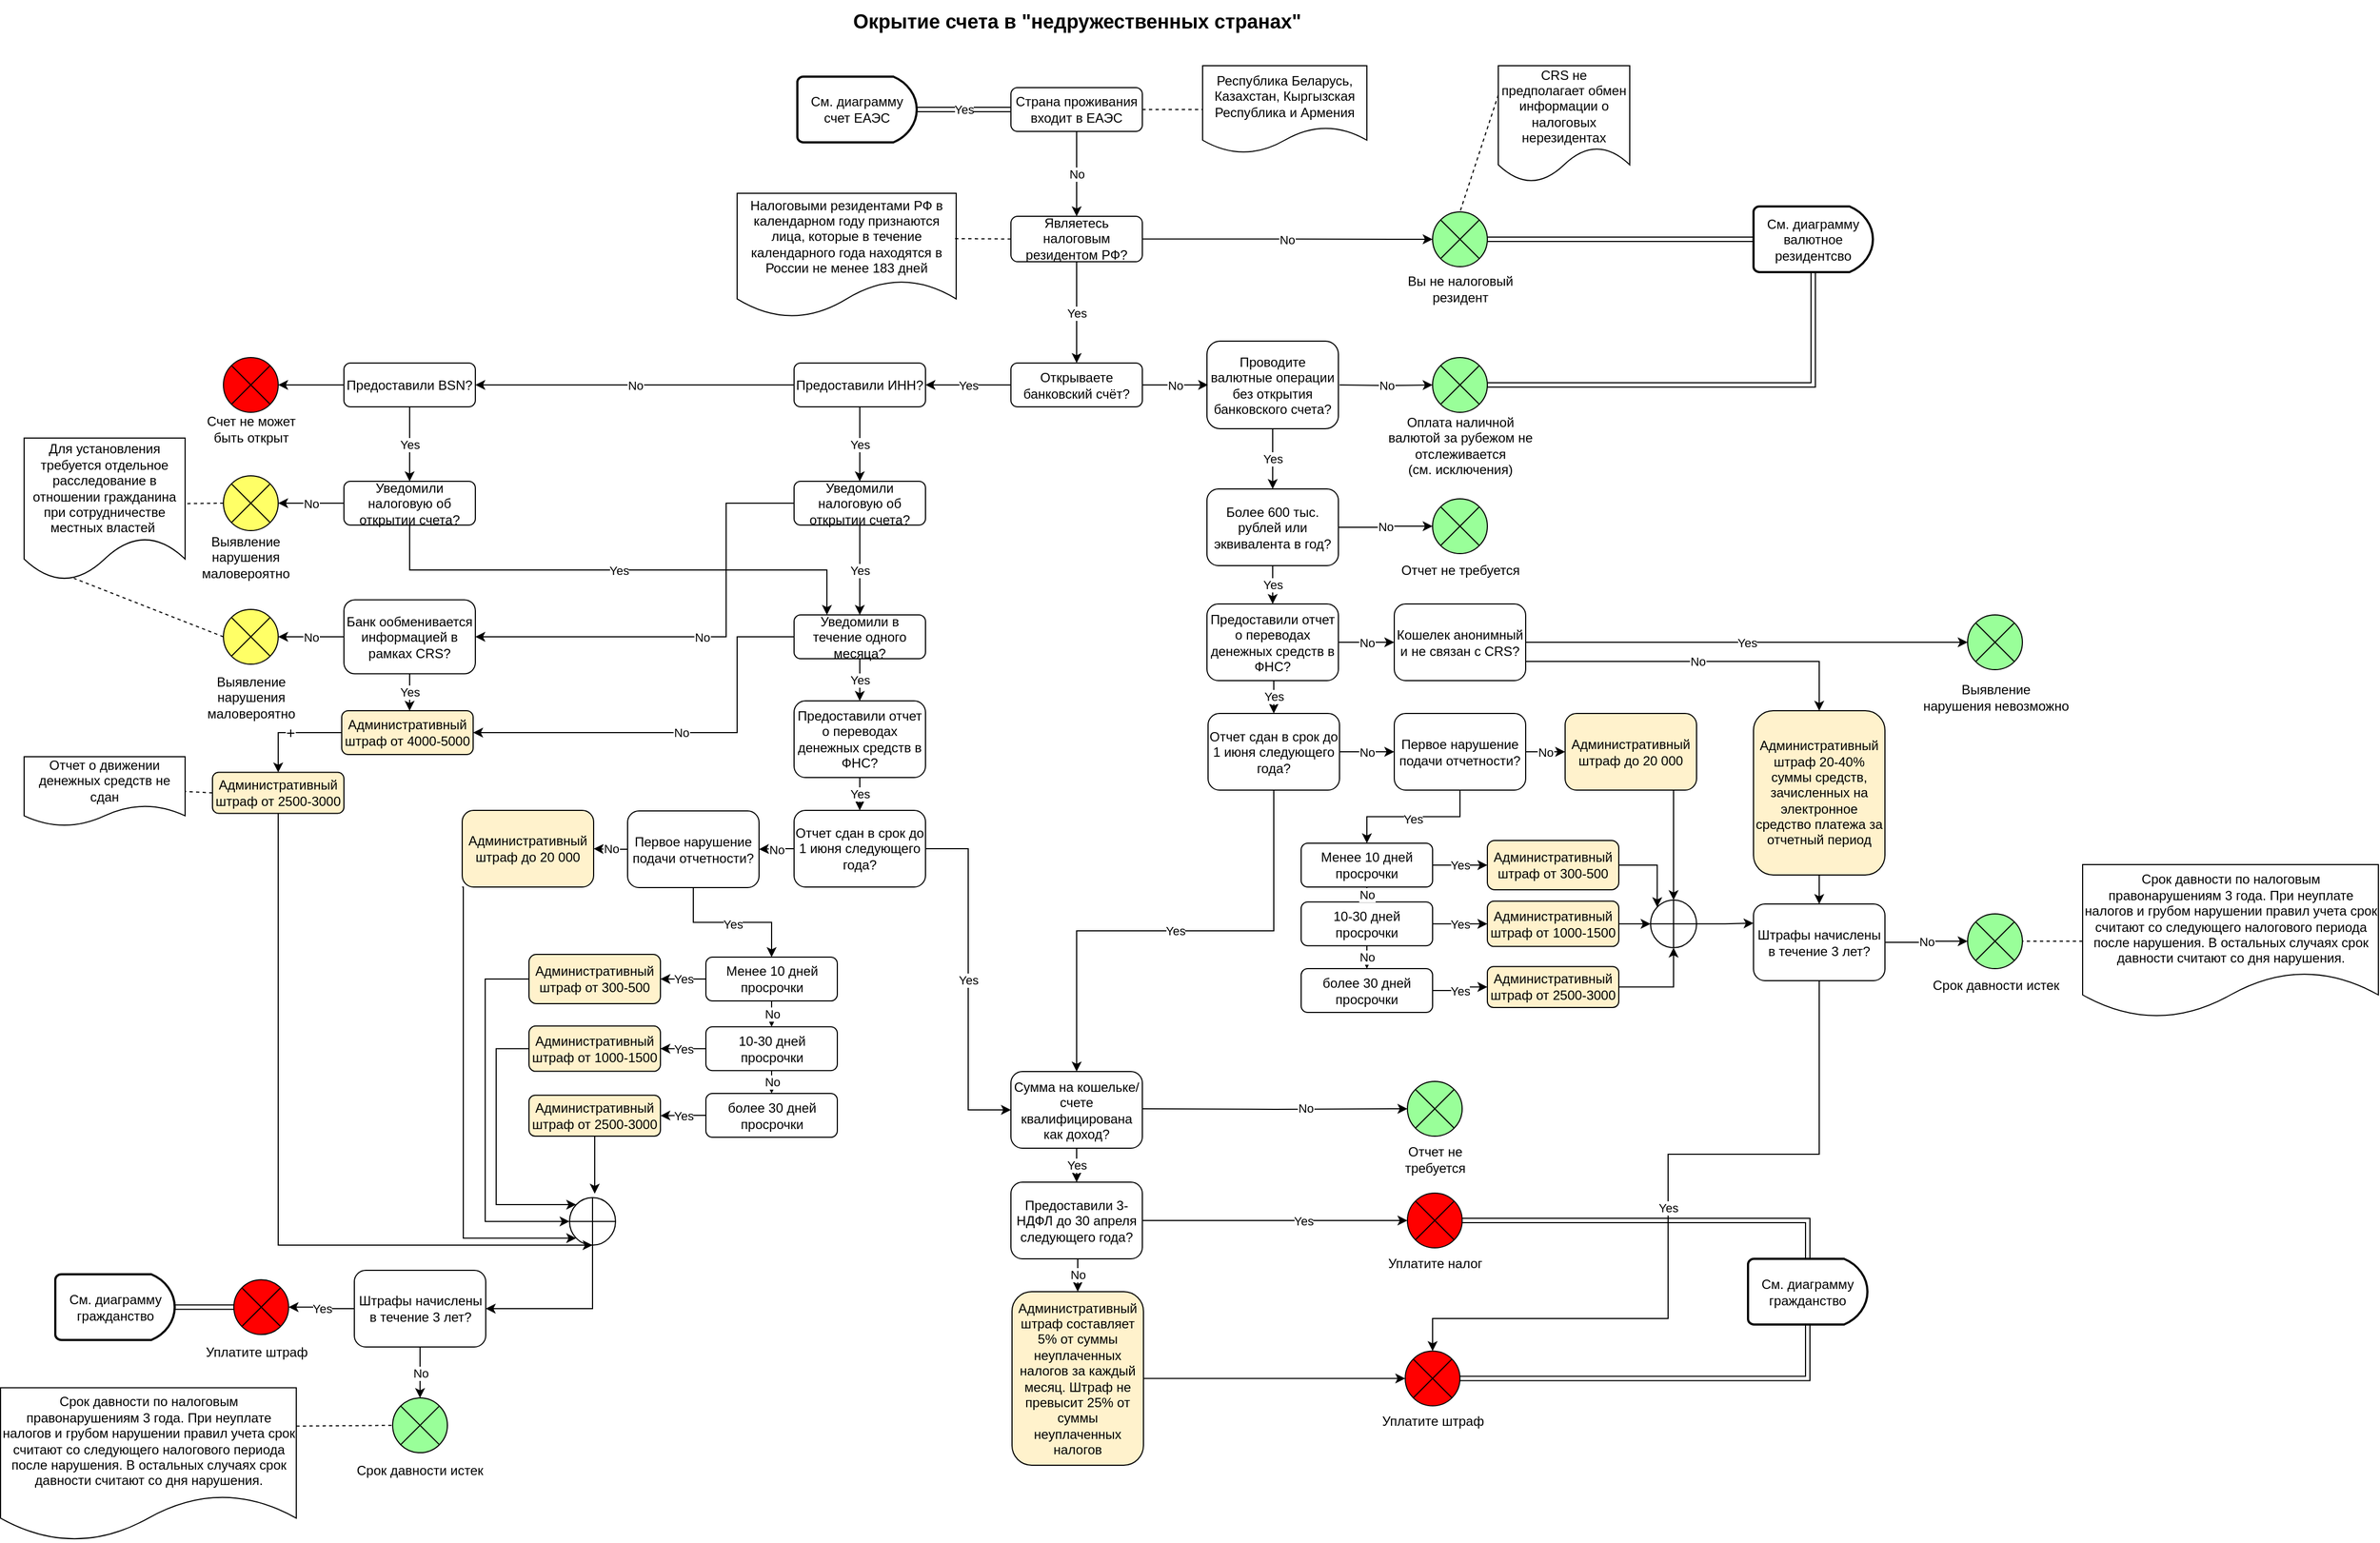 <mxfile version="20.2.8" type="github">
  <diagram id="C5RBs43oDa-KdzZeNtuy" name="Page-1">
    <mxGraphModel dx="2873" dy="2076" grid="1" gridSize="10" guides="1" tooltips="1" connect="1" arrows="1" fold="1" page="1" pageScale="1" pageWidth="827" pageHeight="1169" math="0" shadow="0">
      <root>
        <mxCell id="WIyWlLk6GJQsqaUBKTNV-0" />
        <mxCell id="WIyWlLk6GJQsqaUBKTNV-1" parent="WIyWlLk6GJQsqaUBKTNV-0" />
        <mxCell id="Fg11PCQkLtcq3vdQLecm-108" value="No" style="edgeStyle=orthogonalEdgeStyle;rounded=0;orthogonalLoop=1;jettySize=auto;html=1;exitX=0.5;exitY=1;exitDx=0;exitDy=0;strokeColor=#000000;" edge="1" parent="WIyWlLk6GJQsqaUBKTNV-1" source="WIyWlLk6GJQsqaUBKTNV-3" target="Fg11PCQkLtcq3vdQLecm-106">
          <mxGeometry relative="1" as="geometry" />
        </mxCell>
        <mxCell id="WIyWlLk6GJQsqaUBKTNV-3" value="Страна проживания входит в ЕАЭС" style="rounded=1;whiteSpace=wrap;html=1;fontSize=12;glass=0;strokeWidth=1;shadow=0;" parent="WIyWlLk6GJQsqaUBKTNV-1" vertex="1">
          <mxGeometry x="500" y="-90" width="120" height="40" as="geometry" />
        </mxCell>
        <mxCell id="Fg11PCQkLtcq3vdQLecm-64" value="Yes" style="edgeStyle=orthogonalEdgeStyle;rounded=0;orthogonalLoop=1;jettySize=auto;html=1;exitX=0.5;exitY=1;exitDx=0;exitDy=0;entryX=0.5;entryY=0;entryDx=0;entryDy=0;strokeColor=#000000;" edge="1" parent="WIyWlLk6GJQsqaUBKTNV-1" source="Fg11PCQkLtcq3vdQLecm-0" target="Fg11PCQkLtcq3vdQLecm-63">
          <mxGeometry relative="1" as="geometry" />
        </mxCell>
        <mxCell id="Fg11PCQkLtcq3vdQLecm-67" value="No" style="edgeStyle=orthogonalEdgeStyle;rounded=0;orthogonalLoop=1;jettySize=auto;html=1;exitX=1;exitY=0.5;exitDx=0;exitDy=0;strokeColor=#000000;" edge="1" parent="WIyWlLk6GJQsqaUBKTNV-1" source="Fg11PCQkLtcq3vdQLecm-0" target="Fg11PCQkLtcq3vdQLecm-66">
          <mxGeometry relative="1" as="geometry" />
        </mxCell>
        <mxCell id="Fg11PCQkLtcq3vdQLecm-0" value="Более 600 тыс. рублей или эквивалента в год?" style="rounded=1;whiteSpace=wrap;html=1;fontSize=12;glass=0;strokeWidth=1;shadow=0;" vertex="1" parent="WIyWlLk6GJQsqaUBKTNV-1">
          <mxGeometry x="679" y="276.5" width="120" height="70" as="geometry" />
        </mxCell>
        <mxCell id="Fg11PCQkLtcq3vdQLecm-162" value="Yes" style="edgeStyle=orthogonalEdgeStyle;rounded=0;orthogonalLoop=1;jettySize=auto;html=1;exitX=0.5;exitY=1;exitDx=0;exitDy=0;strokeColor=#000000;entryX=0.5;entryY=0;entryDx=0;entryDy=0;" edge="1" parent="WIyWlLk6GJQsqaUBKTNV-1" source="Fg11PCQkLtcq3vdQLecm-15" target="Fg11PCQkLtcq3vdQLecm-47">
          <mxGeometry relative="1" as="geometry">
            <mxPoint x="362" y="370" as="targetPoint" />
          </mxGeometry>
        </mxCell>
        <mxCell id="Fg11PCQkLtcq3vdQLecm-292" value="No" style="edgeStyle=elbowEdgeStyle;rounded=0;orthogonalLoop=1;jettySize=auto;html=1;exitX=0;exitY=0.5;exitDx=0;exitDy=0;entryX=1;entryY=0.5;entryDx=0;entryDy=0;strokeColor=#000000;fontSize=11;" edge="1" parent="WIyWlLk6GJQsqaUBKTNV-1" source="Fg11PCQkLtcq3vdQLecm-15" target="Fg11PCQkLtcq3vdQLecm-206">
          <mxGeometry relative="1" as="geometry">
            <Array as="points">
              <mxPoint x="240" y="360" />
            </Array>
          </mxGeometry>
        </mxCell>
        <mxCell id="Fg11PCQkLtcq3vdQLecm-15" value="Уведомили налоговую об открытии счета?" style="rounded=1;whiteSpace=wrap;html=1;fontSize=12;glass=0;strokeWidth=1;shadow=0;" vertex="1" parent="WIyWlLk6GJQsqaUBKTNV-1">
          <mxGeometry x="302" y="269.5" width="120" height="40" as="geometry" />
        </mxCell>
        <mxCell id="Fg11PCQkLtcq3vdQLecm-34" value="CRS не предполагает обмен информации о налоговых нерезидентах" style="shape=document;whiteSpace=wrap;html=1;boundedLbl=1;" vertex="1" parent="WIyWlLk6GJQsqaUBKTNV-1">
          <mxGeometry x="945" y="-110" width="120" height="106.5" as="geometry" />
        </mxCell>
        <mxCell id="Fg11PCQkLtcq3vdQLecm-38" value="См. диаграмму валютное резидентсво" style="strokeWidth=2;html=1;shape=mxgraph.flowchart.delay;whiteSpace=wrap;" vertex="1" parent="WIyWlLk6GJQsqaUBKTNV-1">
          <mxGeometry x="1178" y="18.5" width="109" height="60" as="geometry" />
        </mxCell>
        <mxCell id="Fg11PCQkLtcq3vdQLecm-247" style="edgeStyle=orthogonalEdgeStyle;rounded=0;orthogonalLoop=1;jettySize=auto;html=1;exitX=1;exitY=0.5;exitDx=0;exitDy=0;entryX=0;entryY=0.5;entryDx=0;entryDy=0;entryPerimeter=0;strokeColor=#000000;shape=link;" edge="1" parent="WIyWlLk6GJQsqaUBKTNV-1" source="Fg11PCQkLtcq3vdQLecm-39" target="Fg11PCQkLtcq3vdQLecm-38">
          <mxGeometry relative="1" as="geometry" />
        </mxCell>
        <mxCell id="Fg11PCQkLtcq3vdQLecm-39" value="" style="shape=sumEllipse;perimeter=ellipsePerimeter;whiteSpace=wrap;html=1;backgroundOutline=1;fillColor=#99FF99;" vertex="1" parent="WIyWlLk6GJQsqaUBKTNV-1">
          <mxGeometry x="885" y="23.5" width="50" height="50" as="geometry" />
        </mxCell>
        <mxCell id="Fg11PCQkLtcq3vdQLecm-41" value="Вы не налоговый &lt;br&gt;резидент" style="text;html=1;align=center;verticalAlign=middle;resizable=0;points=[];autosize=1;strokeColor=none;fillColor=none;" vertex="1" parent="WIyWlLk6GJQsqaUBKTNV-1">
          <mxGeometry x="850" y="73.5" width="120" height="40" as="geometry" />
        </mxCell>
        <mxCell id="Fg11PCQkLtcq3vdQLecm-43" value="" style="endArrow=none;dashed=1;html=1;rounded=0;exitX=0;exitY=0.25;exitDx=0;exitDy=0;entryX=0.5;entryY=0;entryDx=0;entryDy=0;" edge="1" parent="WIyWlLk6GJQsqaUBKTNV-1" source="Fg11PCQkLtcq3vdQLecm-34" target="Fg11PCQkLtcq3vdQLecm-39">
          <mxGeometry width="50" height="50" relative="1" as="geometry">
            <mxPoint x="489" y="935" as="sourcePoint" />
            <mxPoint x="539" y="885" as="targetPoint" />
          </mxGeometry>
        </mxCell>
        <mxCell id="Fg11PCQkLtcq3vdQLecm-321" value="Yes" style="edgeStyle=elbowEdgeStyle;rounded=0;orthogonalLoop=1;jettySize=auto;html=1;exitX=0.5;exitY=1;exitDx=0;exitDy=0;strokeColor=#000000;fontSize=11;" edge="1" parent="WIyWlLk6GJQsqaUBKTNV-1" source="Fg11PCQkLtcq3vdQLecm-47" target="Fg11PCQkLtcq3vdQLecm-319">
          <mxGeometry relative="1" as="geometry" />
        </mxCell>
        <mxCell id="Fg11PCQkLtcq3vdQLecm-322" value="No" style="edgeStyle=elbowEdgeStyle;rounded=0;orthogonalLoop=1;jettySize=auto;html=1;exitX=0;exitY=0.5;exitDx=0;exitDy=0;entryX=1;entryY=0.5;entryDx=0;entryDy=0;strokeColor=#000000;fontSize=11;" edge="1" parent="WIyWlLk6GJQsqaUBKTNV-1" source="Fg11PCQkLtcq3vdQLecm-47" target="Fg11PCQkLtcq3vdQLecm-279">
          <mxGeometry relative="1" as="geometry">
            <Array as="points">
              <mxPoint x="250" y="460" />
            </Array>
          </mxGeometry>
        </mxCell>
        <mxCell id="Fg11PCQkLtcq3vdQLecm-47" value="Уведомили в течение одного месяца?" style="rounded=1;whiteSpace=wrap;html=1;fontSize=12;glass=0;strokeWidth=1;shadow=0;" vertex="1" parent="WIyWlLk6GJQsqaUBKTNV-1">
          <mxGeometry x="302" y="391.5" width="120" height="40" as="geometry" />
        </mxCell>
        <mxCell id="Fg11PCQkLtcq3vdQLecm-53" value="No" style="edgeStyle=orthogonalEdgeStyle;rounded=0;orthogonalLoop=1;jettySize=auto;html=1;exitX=1;exitY=0.5;exitDx=0;exitDy=0;entryX=0;entryY=0.5;entryDx=0;entryDy=0;" edge="1" parent="WIyWlLk6GJQsqaUBKTNV-1" target="Fg11PCQkLtcq3vdQLecm-54">
          <mxGeometry relative="1" as="geometry">
            <mxPoint x="910" y="181.5" as="targetPoint" />
            <mxPoint x="800" y="181.5" as="sourcePoint" />
          </mxGeometry>
        </mxCell>
        <mxCell id="Fg11PCQkLtcq3vdQLecm-143" value="Yes" style="edgeStyle=orthogonalEdgeStyle;rounded=0;orthogonalLoop=1;jettySize=auto;html=1;exitX=0.5;exitY=1;exitDx=0;exitDy=0;entryX=0.5;entryY=0;entryDx=0;entryDy=0;strokeColor=#000000;" edge="1" parent="WIyWlLk6GJQsqaUBKTNV-1" source="Fg11PCQkLtcq3vdQLecm-52" target="Fg11PCQkLtcq3vdQLecm-0">
          <mxGeometry relative="1" as="geometry" />
        </mxCell>
        <mxCell id="Fg11PCQkLtcq3vdQLecm-52" value="Проводите валютные операции без открытия банковского счета?" style="rounded=1;whiteSpace=wrap;html=1;fontSize=12;glass=0;strokeWidth=1;shadow=0;" vertex="1" parent="WIyWlLk6GJQsqaUBKTNV-1">
          <mxGeometry x="679" y="141.5" width="120" height="80" as="geometry" />
        </mxCell>
        <mxCell id="Fg11PCQkLtcq3vdQLecm-248" style="edgeStyle=orthogonalEdgeStyle;rounded=0;orthogonalLoop=1;jettySize=auto;html=1;exitX=1;exitY=0.5;exitDx=0;exitDy=0;entryX=0.5;entryY=1;entryDx=0;entryDy=0;entryPerimeter=0;strokeColor=#000000;shape=link;" edge="1" parent="WIyWlLk6GJQsqaUBKTNV-1" source="Fg11PCQkLtcq3vdQLecm-54" target="Fg11PCQkLtcq3vdQLecm-38">
          <mxGeometry relative="1" as="geometry" />
        </mxCell>
        <mxCell id="Fg11PCQkLtcq3vdQLecm-54" value="" style="shape=sumEllipse;perimeter=ellipsePerimeter;whiteSpace=wrap;html=1;backgroundOutline=1;fillColor=#99FF99;" vertex="1" parent="WIyWlLk6GJQsqaUBKTNV-1">
          <mxGeometry x="885" y="156.5" width="50" height="50" as="geometry" />
        </mxCell>
        <mxCell id="Fg11PCQkLtcq3vdQLecm-55" value="Оплата наличной &lt;br&gt;валютой за рубежом не &lt;br&gt;отслеживается &lt;br&gt;(см. исключения)" style="text;html=1;align=center;verticalAlign=middle;resizable=0;points=[];autosize=1;strokeColor=none;fillColor=none;" vertex="1" parent="WIyWlLk6GJQsqaUBKTNV-1">
          <mxGeometry x="830" y="201.5" width="160" height="70" as="geometry" />
        </mxCell>
        <mxCell id="Fg11PCQkLtcq3vdQLecm-77" value="Yes" style="edgeStyle=orthogonalEdgeStyle;rounded=0;orthogonalLoop=1;jettySize=auto;html=1;exitX=0.5;exitY=1;exitDx=0;exitDy=0;strokeColor=#000000;" edge="1" parent="WIyWlLk6GJQsqaUBKTNV-1" source="Fg11PCQkLtcq3vdQLecm-177" target="Fg11PCQkLtcq3vdQLecm-76">
          <mxGeometry relative="1" as="geometry" />
        </mxCell>
        <mxCell id="Fg11PCQkLtcq3vdQLecm-90" value="No" style="edgeStyle=orthogonalEdgeStyle;rounded=0;orthogonalLoop=1;jettySize=auto;html=1;exitX=1;exitY=0.5;exitDx=0;exitDy=0;entryX=0;entryY=0.5;entryDx=0;entryDy=0;strokeColor=#000000;" edge="1" parent="WIyWlLk6GJQsqaUBKTNV-1" source="Fg11PCQkLtcq3vdQLecm-63" target="Fg11PCQkLtcq3vdQLecm-87">
          <mxGeometry relative="1" as="geometry" />
        </mxCell>
        <mxCell id="Fg11PCQkLtcq3vdQLecm-178" value="Yes" style="edgeStyle=orthogonalEdgeStyle;rounded=0;orthogonalLoop=1;jettySize=auto;html=1;exitX=0.5;exitY=1;exitDx=0;exitDy=0;entryX=0.5;entryY=0;entryDx=0;entryDy=0;strokeColor=#000000;" edge="1" parent="WIyWlLk6GJQsqaUBKTNV-1" source="Fg11PCQkLtcq3vdQLecm-63" target="Fg11PCQkLtcq3vdQLecm-177">
          <mxGeometry relative="1" as="geometry" />
        </mxCell>
        <mxCell id="Fg11PCQkLtcq3vdQLecm-63" value="Предоставили&amp;nbsp;отчет о переводах денежных средств в ФНС?" style="rounded=1;whiteSpace=wrap;html=1;fontSize=12;glass=0;strokeWidth=1;shadow=0;" vertex="1" parent="WIyWlLk6GJQsqaUBKTNV-1">
          <mxGeometry x="679" y="381.5" width="120" height="70" as="geometry" />
        </mxCell>
        <mxCell id="Fg11PCQkLtcq3vdQLecm-66" value="" style="shape=sumEllipse;perimeter=ellipsePerimeter;whiteSpace=wrap;html=1;backgroundOutline=1;fillColor=#99FF99;" vertex="1" parent="WIyWlLk6GJQsqaUBKTNV-1">
          <mxGeometry x="885" y="285.5" width="50" height="50" as="geometry" />
        </mxCell>
        <mxCell id="Fg11PCQkLtcq3vdQLecm-68" value="Отчет не требуется" style="text;html=1;align=center;verticalAlign=middle;resizable=0;points=[];autosize=1;strokeColor=none;fillColor=none;" vertex="1" parent="WIyWlLk6GJQsqaUBKTNV-1">
          <mxGeometry x="840" y="335.5" width="140" height="30" as="geometry" />
        </mxCell>
        <mxCell id="Fg11PCQkLtcq3vdQLecm-211" style="edgeStyle=orthogonalEdgeStyle;rounded=0;orthogonalLoop=1;jettySize=auto;html=1;exitX=0.5;exitY=1;exitDx=0;exitDy=0;entryX=0.5;entryY=0;entryDx=0;entryDy=0;strokeColor=#000000;" edge="1" parent="WIyWlLk6GJQsqaUBKTNV-1" source="Fg11PCQkLtcq3vdQLecm-71" target="Fg11PCQkLtcq3vdQLecm-120">
          <mxGeometry relative="1" as="geometry" />
        </mxCell>
        <mxCell id="Fg11PCQkLtcq3vdQLecm-71" value="Административный штраф 20-40% суммы средств, зачисленных на электронное средство платежа за отчетный период" style="rounded=1;whiteSpace=wrap;html=1;fontSize=12;glass=0;strokeWidth=1;shadow=0;fillColor=#FFF2CC;" vertex="1" parent="WIyWlLk6GJQsqaUBKTNV-1">
          <mxGeometry x="1178" y="479" width="120" height="150" as="geometry" />
        </mxCell>
        <mxCell id="Fg11PCQkLtcq3vdQLecm-94" value="Yes" style="edgeStyle=orthogonalEdgeStyle;rounded=0;orthogonalLoop=1;jettySize=auto;html=1;exitX=0.5;exitY=1;exitDx=0;exitDy=0;entryX=0.5;entryY=0;entryDx=0;entryDy=0;strokeColor=#000000;" edge="1" parent="WIyWlLk6GJQsqaUBKTNV-1" target="Fg11PCQkLtcq3vdQLecm-93">
          <mxGeometry relative="1" as="geometry">
            <mxPoint x="560" y="877.5" as="sourcePoint" />
          </mxGeometry>
        </mxCell>
        <mxCell id="Fg11PCQkLtcq3vdQLecm-96" style="edgeStyle=orthogonalEdgeStyle;rounded=0;orthogonalLoop=1;jettySize=auto;html=1;exitX=1;exitY=0.5;exitDx=0;exitDy=0;entryX=0;entryY=0.5;entryDx=0;entryDy=0;strokeColor=#000000;" edge="1" parent="WIyWlLk6GJQsqaUBKTNV-1" target="Fg11PCQkLtcq3vdQLecm-95">
          <mxGeometry relative="1" as="geometry">
            <mxPoint x="620" y="842.5" as="sourcePoint" />
          </mxGeometry>
        </mxCell>
        <mxCell id="Fg11PCQkLtcq3vdQLecm-98" value="No" style="edgeLabel;html=1;align=center;verticalAlign=middle;resizable=0;points=[];" vertex="1" connectable="0" parent="Fg11PCQkLtcq3vdQLecm-96">
          <mxGeometry x="0.233" y="1" relative="1" as="geometry">
            <mxPoint as="offset" />
          </mxGeometry>
        </mxCell>
        <mxCell id="Fg11PCQkLtcq3vdQLecm-76" value="Сумма на кошельке/счете квалифицирована как доход?" style="rounded=1;whiteSpace=wrap;html=1;fontSize=12;glass=0;strokeWidth=1;shadow=0;" vertex="1" parent="WIyWlLk6GJQsqaUBKTNV-1">
          <mxGeometry x="500" y="808.5" width="120" height="70" as="geometry" />
        </mxCell>
        <mxCell id="Fg11PCQkLtcq3vdQLecm-82" value="Yes" style="edgeStyle=orthogonalEdgeStyle;rounded=0;orthogonalLoop=1;jettySize=auto;html=1;exitX=1;exitY=0.5;exitDx=0;exitDy=0;entryX=0;entryY=0.5;entryDx=0;entryDy=0;strokeColor=#000000;" edge="1" parent="WIyWlLk6GJQsqaUBKTNV-1" source="Fg11PCQkLtcq3vdQLecm-87" target="Fg11PCQkLtcq3vdQLecm-81">
          <mxGeometry relative="1" as="geometry">
            <mxPoint x="1140" y="416.5" as="sourcePoint" />
          </mxGeometry>
        </mxCell>
        <mxCell id="Fg11PCQkLtcq3vdQLecm-81" value="" style="shape=sumEllipse;perimeter=ellipsePerimeter;whiteSpace=wrap;html=1;backgroundOutline=1;fillColor=#99FF99;" vertex="1" parent="WIyWlLk6GJQsqaUBKTNV-1">
          <mxGeometry x="1373.5" y="391.5" width="50" height="50" as="geometry" />
        </mxCell>
        <mxCell id="Fg11PCQkLtcq3vdQLecm-84" value="Выявление&lt;br&gt;нарушения невозможно" style="text;html=1;align=center;verticalAlign=middle;resizable=0;points=[];autosize=1;strokeColor=none;fillColor=none;" vertex="1" parent="WIyWlLk6GJQsqaUBKTNV-1">
          <mxGeometry x="1318.5" y="446.5" width="160" height="40" as="geometry" />
        </mxCell>
        <mxCell id="Fg11PCQkLtcq3vdQLecm-209" value="No" style="edgeStyle=orthogonalEdgeStyle;rounded=0;orthogonalLoop=1;jettySize=auto;html=1;exitX=1;exitY=0.75;exitDx=0;exitDy=0;strokeColor=#000000;" edge="1" parent="WIyWlLk6GJQsqaUBKTNV-1" source="Fg11PCQkLtcq3vdQLecm-87" target="Fg11PCQkLtcq3vdQLecm-71">
          <mxGeometry relative="1" as="geometry" />
        </mxCell>
        <mxCell id="Fg11PCQkLtcq3vdQLecm-87" value="Кошелек анонимный и не связан с CRS?" style="rounded=1;whiteSpace=wrap;html=1;fontSize=12;glass=0;strokeWidth=1;shadow=0;" vertex="1" parent="WIyWlLk6GJQsqaUBKTNV-1">
          <mxGeometry x="850" y="381.5" width="120" height="70" as="geometry" />
        </mxCell>
        <mxCell id="Fg11PCQkLtcq3vdQLecm-134" value="No" style="edgeStyle=orthogonalEdgeStyle;rounded=0;orthogonalLoop=1;jettySize=auto;html=1;exitX=0.5;exitY=1;exitDx=0;exitDy=0;entryX=0.5;entryY=0;entryDx=0;entryDy=0;strokeColor=#000000;" edge="1" parent="WIyWlLk6GJQsqaUBKTNV-1" source="Fg11PCQkLtcq3vdQLecm-93" target="Fg11PCQkLtcq3vdQLecm-133">
          <mxGeometry relative="1" as="geometry" />
        </mxCell>
        <mxCell id="Fg11PCQkLtcq3vdQLecm-136" style="edgeStyle=orthogonalEdgeStyle;rounded=0;orthogonalLoop=1;jettySize=auto;html=1;exitX=1;exitY=0.5;exitDx=0;exitDy=0;entryX=0;entryY=0.5;entryDx=0;entryDy=0;strokeColor=#000000;" edge="1" parent="WIyWlLk6GJQsqaUBKTNV-1" source="Fg11PCQkLtcq3vdQLecm-93" target="Fg11PCQkLtcq3vdQLecm-135">
          <mxGeometry relative="1" as="geometry" />
        </mxCell>
        <mxCell id="Fg11PCQkLtcq3vdQLecm-137" value="Yes" style="edgeLabel;html=1;align=center;verticalAlign=middle;resizable=0;points=[];" vertex="1" connectable="0" parent="Fg11PCQkLtcq3vdQLecm-136">
          <mxGeometry x="0.21" relative="1" as="geometry">
            <mxPoint as="offset" />
          </mxGeometry>
        </mxCell>
        <mxCell id="Fg11PCQkLtcq3vdQLecm-93" value="Предоставили 3-НДФЛ до 30 апреля следующего года?" style="rounded=1;whiteSpace=wrap;html=1;fontSize=12;glass=0;strokeWidth=1;shadow=0;" vertex="1" parent="WIyWlLk6GJQsqaUBKTNV-1">
          <mxGeometry x="500" y="909.5" width="120" height="70" as="geometry" />
        </mxCell>
        <mxCell id="Fg11PCQkLtcq3vdQLecm-95" value="" style="shape=sumEllipse;perimeter=ellipsePerimeter;whiteSpace=wrap;html=1;backgroundOutline=1;fillColor=#99FF99;" vertex="1" parent="WIyWlLk6GJQsqaUBKTNV-1">
          <mxGeometry x="862" y="817.5" width="50" height="50" as="geometry" />
        </mxCell>
        <mxCell id="Fg11PCQkLtcq3vdQLecm-97" value="Отчет не &lt;br&gt;требуется" style="text;html=1;align=center;verticalAlign=middle;resizable=0;points=[];autosize=1;strokeColor=none;fillColor=none;" vertex="1" parent="WIyWlLk6GJQsqaUBKTNV-1">
          <mxGeometry x="847" y="868.5" width="80" height="40" as="geometry" />
        </mxCell>
        <mxCell id="Fg11PCQkLtcq3vdQLecm-142" value="No" style="edgeStyle=orthogonalEdgeStyle;rounded=0;orthogonalLoop=1;jettySize=auto;html=1;exitX=0;exitY=0.5;exitDx=0;exitDy=0;entryX=1;entryY=0.5;entryDx=0;entryDy=0;strokeColor=#000000;" edge="1" parent="WIyWlLk6GJQsqaUBKTNV-1" source="Fg11PCQkLtcq3vdQLecm-102" target="Fg11PCQkLtcq3vdQLecm-141">
          <mxGeometry relative="1" as="geometry" />
        </mxCell>
        <mxCell id="Fg11PCQkLtcq3vdQLecm-144" value="Yes" style="edgeStyle=orthogonalEdgeStyle;rounded=0;orthogonalLoop=1;jettySize=auto;html=1;exitX=0.5;exitY=1;exitDx=0;exitDy=0;entryX=0.5;entryY=0;entryDx=0;entryDy=0;strokeColor=#000000;" edge="1" parent="WIyWlLk6GJQsqaUBKTNV-1" source="Fg11PCQkLtcq3vdQLecm-102" target="Fg11PCQkLtcq3vdQLecm-15">
          <mxGeometry relative="1" as="geometry">
            <mxPoint x="362" y="241.5" as="sourcePoint" />
          </mxGeometry>
        </mxCell>
        <mxCell id="Fg11PCQkLtcq3vdQLecm-102" value="Предоставили ИНН?" style="rounded=1;whiteSpace=wrap;html=1;fontSize=12;glass=0;strokeWidth=1;shadow=0;" vertex="1" parent="WIyWlLk6GJQsqaUBKTNV-1">
          <mxGeometry x="302" y="161.5" width="120" height="40" as="geometry" />
        </mxCell>
        <mxCell id="Fg11PCQkLtcq3vdQLecm-109" value="No" style="edgeStyle=orthogonalEdgeStyle;rounded=0;orthogonalLoop=1;jettySize=auto;html=1;exitX=1;exitY=0.5;exitDx=0;exitDy=0;entryX=0;entryY=0.5;entryDx=0;entryDy=0;strokeColor=#000000;" edge="1" parent="WIyWlLk6GJQsqaUBKTNV-1" source="Fg11PCQkLtcq3vdQLecm-106" target="Fg11PCQkLtcq3vdQLecm-39">
          <mxGeometry relative="1" as="geometry" />
        </mxCell>
        <mxCell id="Fg11PCQkLtcq3vdQLecm-115" value="Yes" style="edgeStyle=orthogonalEdgeStyle;rounded=0;orthogonalLoop=1;jettySize=auto;html=1;exitX=0.5;exitY=1;exitDx=0;exitDy=0;entryX=0.5;entryY=0;entryDx=0;entryDy=0;strokeColor=#000000;" edge="1" parent="WIyWlLk6GJQsqaUBKTNV-1" source="Fg11PCQkLtcq3vdQLecm-106" target="Fg11PCQkLtcq3vdQLecm-113">
          <mxGeometry relative="1" as="geometry" />
        </mxCell>
        <mxCell id="Fg11PCQkLtcq3vdQLecm-106" value="Являетесь налоговым резидентом РФ?" style="rounded=1;whiteSpace=wrap;html=1;fontSize=12;glass=0;strokeWidth=1;shadow=0;" vertex="1" parent="WIyWlLk6GJQsqaUBKTNV-1">
          <mxGeometry x="500" y="27.5" width="120" height="41.5" as="geometry" />
        </mxCell>
        <mxCell id="Fg11PCQkLtcq3vdQLecm-107" value="Налоговыми резидентами РФ в календарном году признаются лица, которые в течение календарного года находятся в России не менее 183 дней" style="shape=document;whiteSpace=wrap;html=1;boundedLbl=1;" vertex="1" parent="WIyWlLk6GJQsqaUBKTNV-1">
          <mxGeometry x="250" y="6.5" width="200" height="113.5" as="geometry" />
        </mxCell>
        <mxCell id="Fg11PCQkLtcq3vdQLecm-116" value="No" style="edgeStyle=orthogonalEdgeStyle;rounded=0;orthogonalLoop=1;jettySize=auto;html=1;exitX=1;exitY=0.5;exitDx=0;exitDy=0;entryX=0;entryY=0.5;entryDx=0;entryDy=0;strokeColor=#000000;" edge="1" parent="WIyWlLk6GJQsqaUBKTNV-1" source="Fg11PCQkLtcq3vdQLecm-113">
          <mxGeometry relative="1" as="geometry">
            <mxPoint x="680" y="181.5" as="targetPoint" />
          </mxGeometry>
        </mxCell>
        <mxCell id="Fg11PCQkLtcq3vdQLecm-140" value="Yes" style="edgeStyle=orthogonalEdgeStyle;rounded=0;orthogonalLoop=1;jettySize=auto;html=1;exitX=0;exitY=0.5;exitDx=0;exitDy=0;strokeColor=#000000;entryX=1;entryY=0.5;entryDx=0;entryDy=0;" edge="1" parent="WIyWlLk6GJQsqaUBKTNV-1" source="Fg11PCQkLtcq3vdQLecm-113" target="Fg11PCQkLtcq3vdQLecm-102">
          <mxGeometry relative="1" as="geometry">
            <mxPoint x="232" y="182" as="targetPoint" />
            <mxPoint x="420" y="181.5" as="sourcePoint" />
          </mxGeometry>
        </mxCell>
        <mxCell id="Fg11PCQkLtcq3vdQLecm-113" value="Открываете банковский счёт?" style="rounded=1;whiteSpace=wrap;html=1;fontSize=12;glass=0;strokeWidth=1;shadow=0;" vertex="1" parent="WIyWlLk6GJQsqaUBKTNV-1">
          <mxGeometry x="500" y="161.5" width="120" height="40" as="geometry" />
        </mxCell>
        <mxCell id="Fg11PCQkLtcq3vdQLecm-114" value="" style="endArrow=none;dashed=1;html=1;rounded=0;exitX=0;exitY=0.5;exitDx=0;exitDy=0;entryX=0.993;entryY=0.365;entryDx=0;entryDy=0;entryPerimeter=0;" edge="1" parent="WIyWlLk6GJQsqaUBKTNV-1" source="Fg11PCQkLtcq3vdQLecm-106" target="Fg11PCQkLtcq3vdQLecm-107">
          <mxGeometry width="50" height="50" relative="1" as="geometry">
            <mxPoint x="995" y="143.25" as="sourcePoint" />
            <mxPoint x="937.678" y="202.322" as="targetPoint" />
          </mxGeometry>
        </mxCell>
        <mxCell id="Fg11PCQkLtcq3vdQLecm-124" value="No" style="edgeStyle=orthogonalEdgeStyle;rounded=0;orthogonalLoop=1;jettySize=auto;html=1;exitX=1;exitY=0.5;exitDx=0;exitDy=0;entryX=0;entryY=0.5;entryDx=0;entryDy=0;strokeColor=#000000;" edge="1" parent="WIyWlLk6GJQsqaUBKTNV-1" source="Fg11PCQkLtcq3vdQLecm-120" target="Fg11PCQkLtcq3vdQLecm-123">
          <mxGeometry relative="1" as="geometry" />
        </mxCell>
        <mxCell id="Fg11PCQkLtcq3vdQLecm-214" value="Yes" style="edgeStyle=orthogonalEdgeStyle;rounded=0;orthogonalLoop=1;jettySize=auto;html=1;exitX=0.5;exitY=1;exitDx=0;exitDy=0;entryX=0.5;entryY=0;entryDx=0;entryDy=0;strokeColor=#000000;" edge="1" parent="WIyWlLk6GJQsqaUBKTNV-1" source="Fg11PCQkLtcq3vdQLecm-120" target="Fg11PCQkLtcq3vdQLecm-169">
          <mxGeometry relative="1" as="geometry">
            <mxPoint x="1238" y="818.5" as="sourcePoint" />
            <Array as="points">
              <mxPoint x="1238" y="884" />
              <mxPoint x="1100" y="884" />
              <mxPoint x="1100" y="1034" />
              <mxPoint x="885" y="1034" />
            </Array>
          </mxGeometry>
        </mxCell>
        <mxCell id="Fg11PCQkLtcq3vdQLecm-120" value="Штрафы начислены в течение 3 лет?" style="rounded=1;whiteSpace=wrap;html=1;fontSize=12;glass=0;strokeWidth=1;shadow=0;" vertex="1" parent="WIyWlLk6GJQsqaUBKTNV-1">
          <mxGeometry x="1178" y="655.5" width="120" height="70" as="geometry" />
        </mxCell>
        <mxCell id="Fg11PCQkLtcq3vdQLecm-123" value="" style="shape=sumEllipse;perimeter=ellipsePerimeter;whiteSpace=wrap;html=1;backgroundOutline=1;fillColor=#99FF99;" vertex="1" parent="WIyWlLk6GJQsqaUBKTNV-1">
          <mxGeometry x="1373.5" y="664.5" width="50" height="50" as="geometry" />
        </mxCell>
        <mxCell id="Fg11PCQkLtcq3vdQLecm-125" value="Срок давности истек" style="text;html=1;align=center;verticalAlign=middle;resizable=0;points=[];autosize=1;strokeColor=none;fillColor=none;" vertex="1" parent="WIyWlLk6GJQsqaUBKTNV-1">
          <mxGeometry x="1323.5" y="714.5" width="150" height="30" as="geometry" />
        </mxCell>
        <mxCell id="Fg11PCQkLtcq3vdQLecm-126" value="&lt;span style=&quot;text-align: left;&quot;&gt;Срок давности по налоговым правонарушениям 3 года. При неуплате налогов и грубом нарушении правил учета срок считают со следующего налогового периода после нарушения. В остальных случаях срок давности считают со дня нарушения.&lt;/span&gt;" style="shape=document;whiteSpace=wrap;html=1;boundedLbl=1;" vertex="1" parent="WIyWlLk6GJQsqaUBKTNV-1">
          <mxGeometry x="1478.5" y="619.5" width="270" height="140" as="geometry" />
        </mxCell>
        <mxCell id="Fg11PCQkLtcq3vdQLecm-127" value="" style="endArrow=none;dashed=1;html=1;rounded=0;exitX=0;exitY=0.5;exitDx=0;exitDy=0;entryX=1;entryY=0.5;entryDx=0;entryDy=0;" edge="1" parent="WIyWlLk6GJQsqaUBKTNV-1" source="Fg11PCQkLtcq3vdQLecm-126" target="Fg11PCQkLtcq3vdQLecm-123">
          <mxGeometry width="50" height="50" relative="1" as="geometry">
            <mxPoint x="995" y="114.75" as="sourcePoint" />
            <mxPoint x="937.678" y="173.822" as="targetPoint" />
          </mxGeometry>
        </mxCell>
        <mxCell id="Fg11PCQkLtcq3vdQLecm-225" style="edgeStyle=orthogonalEdgeStyle;rounded=0;orthogonalLoop=1;jettySize=auto;html=1;exitX=0.5;exitY=1;exitDx=0;exitDy=0;exitPerimeter=0;entryX=1;entryY=0.5;entryDx=0;entryDy=0;strokeColor=#000000;shape=link;" edge="1" parent="WIyWlLk6GJQsqaUBKTNV-1" source="Fg11PCQkLtcq3vdQLecm-132" target="Fg11PCQkLtcq3vdQLecm-169">
          <mxGeometry relative="1" as="geometry" />
        </mxCell>
        <mxCell id="Fg11PCQkLtcq3vdQLecm-226" style="edgeStyle=orthogonalEdgeStyle;rounded=0;orthogonalLoop=1;jettySize=auto;html=1;exitX=0.5;exitY=0;exitDx=0;exitDy=0;exitPerimeter=0;entryX=1;entryY=0.5;entryDx=0;entryDy=0;strokeColor=#000000;shape=link;" edge="1" parent="WIyWlLk6GJQsqaUBKTNV-1" source="Fg11PCQkLtcq3vdQLecm-132" target="Fg11PCQkLtcq3vdQLecm-135">
          <mxGeometry relative="1" as="geometry" />
        </mxCell>
        <mxCell id="Fg11PCQkLtcq3vdQLecm-132" value="См. диаграмму гражданство" style="strokeWidth=2;html=1;shape=mxgraph.flowchart.delay;whiteSpace=wrap;" vertex="1" parent="WIyWlLk6GJQsqaUBKTNV-1">
          <mxGeometry x="1173" y="979.5" width="109" height="60" as="geometry" />
        </mxCell>
        <mxCell id="Fg11PCQkLtcq3vdQLecm-171" style="edgeStyle=orthogonalEdgeStyle;rounded=0;orthogonalLoop=1;jettySize=auto;html=1;exitX=1;exitY=0.5;exitDx=0;exitDy=0;entryX=0;entryY=0.5;entryDx=0;entryDy=0;strokeColor=#000000;" edge="1" parent="WIyWlLk6GJQsqaUBKTNV-1" source="Fg11PCQkLtcq3vdQLecm-133" target="Fg11PCQkLtcq3vdQLecm-169">
          <mxGeometry relative="1" as="geometry" />
        </mxCell>
        <mxCell id="Fg11PCQkLtcq3vdQLecm-133" value="Административный ш&lt;span style=&quot;text-align: left;&quot;&gt;траф составляет 5% от суммы неуплаченных налогов за каждый месяц. Штраф не превысит 25% от суммы неуплаченных налогов&lt;/span&gt;" style="rounded=1;whiteSpace=wrap;html=1;fontSize=12;glass=0;strokeWidth=1;shadow=0;fillColor=#FFF2CC;" vertex="1" parent="WIyWlLk6GJQsqaUBKTNV-1">
          <mxGeometry x="501" y="1009.5" width="120" height="158.5" as="geometry" />
        </mxCell>
        <mxCell id="Fg11PCQkLtcq3vdQLecm-135" value="" style="shape=sumEllipse;perimeter=ellipsePerimeter;whiteSpace=wrap;html=1;backgroundOutline=1;fillColor=#FF0000;" vertex="1" parent="WIyWlLk6GJQsqaUBKTNV-1">
          <mxGeometry x="862" y="919.5" width="50" height="50" as="geometry" />
        </mxCell>
        <mxCell id="Fg11PCQkLtcq3vdQLecm-138" value="Уплатите налог" style="text;html=1;align=center;verticalAlign=middle;resizable=0;points=[];autosize=1;strokeColor=none;fillColor=none;" vertex="1" parent="WIyWlLk6GJQsqaUBKTNV-1">
          <mxGeometry x="827" y="968.5" width="120" height="30" as="geometry" />
        </mxCell>
        <mxCell id="Fg11PCQkLtcq3vdQLecm-149" value="Yes" style="edgeStyle=orthogonalEdgeStyle;rounded=0;orthogonalLoop=1;jettySize=auto;html=1;exitX=0.5;exitY=1;exitDx=0;exitDy=0;entryX=0.5;entryY=0;entryDx=0;entryDy=0;strokeColor=#000000;" edge="1" parent="WIyWlLk6GJQsqaUBKTNV-1" source="Fg11PCQkLtcq3vdQLecm-141" target="Fg11PCQkLtcq3vdQLecm-148">
          <mxGeometry relative="1" as="geometry">
            <mxPoint x="-49" y="241.5" as="sourcePoint" />
          </mxGeometry>
        </mxCell>
        <mxCell id="Fg11PCQkLtcq3vdQLecm-160" style="edgeStyle=orthogonalEdgeStyle;rounded=0;orthogonalLoop=1;jettySize=auto;html=1;exitX=0;exitY=0.5;exitDx=0;exitDy=0;entryX=1;entryY=0.5;entryDx=0;entryDy=0;strokeColor=#000000;" edge="1" parent="WIyWlLk6GJQsqaUBKTNV-1" source="Fg11PCQkLtcq3vdQLecm-141">
          <mxGeometry relative="1" as="geometry">
            <mxPoint x="-169" y="181.5" as="targetPoint" />
          </mxGeometry>
        </mxCell>
        <mxCell id="Fg11PCQkLtcq3vdQLecm-141" value="Предоставили BSN?" style="rounded=1;whiteSpace=wrap;html=1;fontSize=12;glass=0;strokeWidth=1;shadow=0;" vertex="1" parent="WIyWlLk6GJQsqaUBKTNV-1">
          <mxGeometry x="-109" y="161.5" width="120" height="40" as="geometry" />
        </mxCell>
        <mxCell id="Fg11PCQkLtcq3vdQLecm-151" value="No" style="edgeStyle=orthogonalEdgeStyle;rounded=0;orthogonalLoop=1;jettySize=auto;html=1;exitX=0;exitY=0.5;exitDx=0;exitDy=0;entryX=1;entryY=0.5;entryDx=0;entryDy=0;strokeColor=#000000;" edge="1" parent="WIyWlLk6GJQsqaUBKTNV-1" source="Fg11PCQkLtcq3vdQLecm-148" target="Fg11PCQkLtcq3vdQLecm-152">
          <mxGeometry relative="1" as="geometry">
            <mxPoint x="-149" y="289.5" as="targetPoint" />
          </mxGeometry>
        </mxCell>
        <mxCell id="Fg11PCQkLtcq3vdQLecm-161" value="Yes" style="edgeStyle=orthogonalEdgeStyle;rounded=0;orthogonalLoop=1;jettySize=auto;html=1;exitX=0.5;exitY=1;exitDx=0;exitDy=0;entryX=0.25;entryY=0;entryDx=0;entryDy=0;strokeColor=#000000;" edge="1" parent="WIyWlLk6GJQsqaUBKTNV-1" source="Fg11PCQkLtcq3vdQLecm-148" target="Fg11PCQkLtcq3vdQLecm-47">
          <mxGeometry relative="1" as="geometry" />
        </mxCell>
        <mxCell id="Fg11PCQkLtcq3vdQLecm-148" value="Уведомили налоговую об открытии счета?" style="rounded=1;whiteSpace=wrap;html=1;fontSize=12;glass=0;strokeWidth=1;shadow=0;" vertex="1" parent="WIyWlLk6GJQsqaUBKTNV-1">
          <mxGeometry x="-109" y="269.5" width="120" height="40" as="geometry" />
        </mxCell>
        <mxCell id="Fg11PCQkLtcq3vdQLecm-152" value="" style="shape=sumEllipse;perimeter=ellipsePerimeter;whiteSpace=wrap;html=1;backgroundOutline=1;fillColor=#FFFF66;" vertex="1" parent="WIyWlLk6GJQsqaUBKTNV-1">
          <mxGeometry x="-219" y="264.5" width="50" height="50" as="geometry" />
        </mxCell>
        <mxCell id="Fg11PCQkLtcq3vdQLecm-153" style="edgeStyle=orthogonalEdgeStyle;rounded=0;orthogonalLoop=1;jettySize=auto;html=1;exitX=0.5;exitY=1;exitDx=0;exitDy=0;strokeColor=#000000;" edge="1" parent="WIyWlLk6GJQsqaUBKTNV-1" source="Fg11PCQkLtcq3vdQLecm-152" target="Fg11PCQkLtcq3vdQLecm-152">
          <mxGeometry relative="1" as="geometry" />
        </mxCell>
        <mxCell id="Fg11PCQkLtcq3vdQLecm-154" value="Выявление&lt;br&gt;нарушения &lt;br&gt;маловероятно" style="text;html=1;align=center;verticalAlign=middle;resizable=0;points=[];autosize=1;strokeColor=none;fillColor=none;" vertex="1" parent="WIyWlLk6GJQsqaUBKTNV-1">
          <mxGeometry x="-254" y="308.5" width="110" height="60" as="geometry" />
        </mxCell>
        <mxCell id="Fg11PCQkLtcq3vdQLecm-155" value="&lt;span style=&quot;text-align: left;&quot;&gt;Для установления требуется отдельное расследование в отношении гражданина при сотрудничестве местных властей&amp;nbsp;&lt;/span&gt;" style="shape=document;whiteSpace=wrap;html=1;boundedLbl=1;" vertex="1" parent="WIyWlLk6GJQsqaUBKTNV-1">
          <mxGeometry x="-401" y="230" width="147" height="130" as="geometry" />
        </mxCell>
        <mxCell id="Fg11PCQkLtcq3vdQLecm-156" value="" style="endArrow=none;dashed=1;html=1;rounded=0;exitX=0;exitY=0.5;exitDx=0;exitDy=0;" edge="1" parent="WIyWlLk6GJQsqaUBKTNV-1" source="Fg11PCQkLtcq3vdQLecm-152">
          <mxGeometry width="50" height="50" relative="1" as="geometry">
            <mxPoint x="-26.68" y="365.82" as="sourcePoint" />
            <mxPoint x="-254" y="289.846" as="targetPoint" />
          </mxGeometry>
        </mxCell>
        <mxCell id="Fg11PCQkLtcq3vdQLecm-157" value="" style="shape=sumEllipse;perimeter=ellipsePerimeter;whiteSpace=wrap;html=1;backgroundOutline=1;fillColor=#FF0000;" vertex="1" parent="WIyWlLk6GJQsqaUBKTNV-1">
          <mxGeometry x="-219" y="156.5" width="50" height="50" as="geometry" />
        </mxCell>
        <mxCell id="Fg11PCQkLtcq3vdQLecm-158" value="Счет не может &lt;br&gt;быть открыт" style="text;html=1;align=center;verticalAlign=middle;resizable=0;points=[];autosize=1;strokeColor=none;fillColor=none;" vertex="1" parent="WIyWlLk6GJQsqaUBKTNV-1">
          <mxGeometry x="-249" y="201.5" width="110" height="40" as="geometry" />
        </mxCell>
        <mxCell id="Fg11PCQkLtcq3vdQLecm-169" value="" style="shape=sumEllipse;perimeter=ellipsePerimeter;whiteSpace=wrap;html=1;backgroundOutline=1;fillColor=#FF0000;" vertex="1" parent="WIyWlLk6GJQsqaUBKTNV-1">
          <mxGeometry x="860" y="1063.75" width="50" height="50" as="geometry" />
        </mxCell>
        <mxCell id="Fg11PCQkLtcq3vdQLecm-172" value="Уплатите штраф" style="text;html=1;align=center;verticalAlign=middle;resizable=0;points=[];autosize=1;strokeColor=none;fillColor=none;" vertex="1" parent="WIyWlLk6GJQsqaUBKTNV-1">
          <mxGeometry x="825" y="1112.75" width="120" height="30" as="geometry" />
        </mxCell>
        <mxCell id="Fg11PCQkLtcq3vdQLecm-180" value="No" style="edgeStyle=orthogonalEdgeStyle;rounded=0;orthogonalLoop=1;jettySize=auto;html=1;exitX=1;exitY=0.5;exitDx=0;exitDy=0;strokeColor=#000000;" edge="1" parent="WIyWlLk6GJQsqaUBKTNV-1" source="Fg11PCQkLtcq3vdQLecm-177" target="Fg11PCQkLtcq3vdQLecm-179">
          <mxGeometry relative="1" as="geometry" />
        </mxCell>
        <mxCell id="Fg11PCQkLtcq3vdQLecm-177" value="Отчет сдан в срок до 1 июня следующего года?" style="rounded=1;whiteSpace=wrap;html=1;fontSize=12;glass=0;strokeWidth=1;shadow=0;" vertex="1" parent="WIyWlLk6GJQsqaUBKTNV-1">
          <mxGeometry x="680" y="481.5" width="120" height="70" as="geometry" />
        </mxCell>
        <mxCell id="Fg11PCQkLtcq3vdQLecm-187" value="No" style="edgeStyle=orthogonalEdgeStyle;rounded=0;orthogonalLoop=1;jettySize=auto;html=1;exitX=1;exitY=0.5;exitDx=0;exitDy=0;entryX=0;entryY=0.5;entryDx=0;entryDy=0;strokeColor=#000000;" edge="1" parent="WIyWlLk6GJQsqaUBKTNV-1" source="Fg11PCQkLtcq3vdQLecm-179" target="Fg11PCQkLtcq3vdQLecm-186">
          <mxGeometry relative="1" as="geometry" />
        </mxCell>
        <mxCell id="Fg11PCQkLtcq3vdQLecm-262" value="&lt;font style=&quot;font-size: 11px;&quot;&gt;Yes&lt;/font&gt;" style="edgeStyle=orthogonalEdgeStyle;rounded=0;orthogonalLoop=1;jettySize=auto;html=1;exitX=0.5;exitY=1;exitDx=0;exitDy=0;entryX=0.5;entryY=0;entryDx=0;entryDy=0;strokeColor=#000000;fontSize=18;" edge="1" parent="WIyWlLk6GJQsqaUBKTNV-1" source="Fg11PCQkLtcq3vdQLecm-179" target="Fg11PCQkLtcq3vdQLecm-259">
          <mxGeometry relative="1" as="geometry" />
        </mxCell>
        <mxCell id="Fg11PCQkLtcq3vdQLecm-179" value="Первое нарушение подачи отчетности?" style="rounded=1;whiteSpace=wrap;html=1;fontSize=12;glass=0;strokeWidth=1;shadow=0;" vertex="1" parent="WIyWlLk6GJQsqaUBKTNV-1">
          <mxGeometry x="850" y="481.5" width="120" height="70" as="geometry" />
        </mxCell>
        <mxCell id="Fg11PCQkLtcq3vdQLecm-275" style="edgeStyle=orthogonalEdgeStyle;rounded=0;orthogonalLoop=1;jettySize=auto;html=1;exitX=1;exitY=0.5;exitDx=0;exitDy=0;entryX=0.5;entryY=1;entryDx=0;entryDy=0;strokeColor=#000000;fontSize=11;" edge="1" parent="WIyWlLk6GJQsqaUBKTNV-1" source="Fg11PCQkLtcq3vdQLecm-184" target="Fg11PCQkLtcq3vdQLecm-257">
          <mxGeometry relative="1" as="geometry" />
        </mxCell>
        <mxCell id="Fg11PCQkLtcq3vdQLecm-184" value="Административный штраф от 2500-3000" style="rounded=1;whiteSpace=wrap;html=1;fontSize=12;glass=0;strokeWidth=1;shadow=0;fillColor=#FFF2CC;" vertex="1" parent="WIyWlLk6GJQsqaUBKTNV-1">
          <mxGeometry x="935" y="712.62" width="120" height="37.38" as="geometry" />
        </mxCell>
        <mxCell id="Fg11PCQkLtcq3vdQLecm-276" style="edgeStyle=orthogonalEdgeStyle;rounded=0;orthogonalLoop=1;jettySize=auto;html=1;exitX=0.75;exitY=1;exitDx=0;exitDy=0;entryX=0.5;entryY=0;entryDx=0;entryDy=0;strokeColor=#000000;fontSize=11;" edge="1" parent="WIyWlLk6GJQsqaUBKTNV-1" source="Fg11PCQkLtcq3vdQLecm-186" target="Fg11PCQkLtcq3vdQLecm-257">
          <mxGeometry relative="1" as="geometry">
            <Array as="points">
              <mxPoint x="1105" y="552" />
            </Array>
          </mxGeometry>
        </mxCell>
        <mxCell id="Fg11PCQkLtcq3vdQLecm-186" value="Административный штраф до 20 000" style="rounded=1;whiteSpace=wrap;html=1;fontSize=12;glass=0;strokeWidth=1;shadow=0;fillColor=#FFF2CC;" vertex="1" parent="WIyWlLk6GJQsqaUBKTNV-1">
          <mxGeometry x="1006" y="481.5" width="120" height="70" as="geometry" />
        </mxCell>
        <mxCell id="Fg11PCQkLtcq3vdQLecm-197" value="" style="shape=sumEllipse;perimeter=ellipsePerimeter;whiteSpace=wrap;html=1;backgroundOutline=1;fillColor=#FF0000;" vertex="1" parent="WIyWlLk6GJQsqaUBKTNV-1">
          <mxGeometry x="-209.5" y="998.62" width="50" height="50" as="geometry" />
        </mxCell>
        <mxCell id="Fg11PCQkLtcq3vdQLecm-198" value="Уплатите штраф" style="text;html=1;align=center;verticalAlign=middle;resizable=0;points=[];autosize=1;strokeColor=none;fillColor=none;" vertex="1" parent="WIyWlLk6GJQsqaUBKTNV-1">
          <mxGeometry x="-249.5" y="1049.5" width="120" height="30" as="geometry" />
        </mxCell>
        <mxCell id="Fg11PCQkLtcq3vdQLecm-227" style="edgeStyle=orthogonalEdgeStyle;rounded=0;orthogonalLoop=1;jettySize=auto;html=1;exitX=1;exitY=0.5;exitDx=0;exitDy=0;exitPerimeter=0;entryX=0;entryY=0.5;entryDx=0;entryDy=0;strokeColor=#000000;shape=link;" edge="1" parent="WIyWlLk6GJQsqaUBKTNV-1" source="Fg11PCQkLtcq3vdQLecm-200" target="Fg11PCQkLtcq3vdQLecm-197">
          <mxGeometry relative="1" as="geometry" />
        </mxCell>
        <mxCell id="Fg11PCQkLtcq3vdQLecm-200" value="См. диаграмму гражданство" style="strokeWidth=2;html=1;shape=mxgraph.flowchart.delay;whiteSpace=wrap;" vertex="1" parent="WIyWlLk6GJQsqaUBKTNV-1">
          <mxGeometry x="-372.5" y="993.62" width="109" height="60" as="geometry" />
        </mxCell>
        <mxCell id="Fg11PCQkLtcq3vdQLecm-222" value="No" style="edgeStyle=orthogonalEdgeStyle;rounded=0;orthogonalLoop=1;jettySize=auto;html=1;exitX=0;exitY=0.5;exitDx=0;exitDy=0;entryX=1;entryY=0.5;entryDx=0;entryDy=0;strokeColor=#000000;" edge="1" parent="WIyWlLk6GJQsqaUBKTNV-1" source="Fg11PCQkLtcq3vdQLecm-206" target="Fg11PCQkLtcq3vdQLecm-220">
          <mxGeometry relative="1" as="geometry" />
        </mxCell>
        <mxCell id="Fg11PCQkLtcq3vdQLecm-298" value="Yes" style="edgeStyle=elbowEdgeStyle;rounded=0;orthogonalLoop=1;jettySize=auto;html=1;exitX=0.5;exitY=1;exitDx=0;exitDy=0;strokeColor=#000000;fontSize=11;" edge="1" parent="WIyWlLk6GJQsqaUBKTNV-1" source="Fg11PCQkLtcq3vdQLecm-206" target="Fg11PCQkLtcq3vdQLecm-279">
          <mxGeometry relative="1" as="geometry" />
        </mxCell>
        <mxCell id="Fg11PCQkLtcq3vdQLecm-206" value="Банк ообменивается информацией в рамках CRS?" style="rounded=1;whiteSpace=wrap;html=1;fontSize=12;glass=0;strokeWidth=1;shadow=0;" vertex="1" parent="WIyWlLk6GJQsqaUBKTNV-1">
          <mxGeometry x="-109" y="377.69" width="120" height="67.62" as="geometry" />
        </mxCell>
        <mxCell id="Fg11PCQkLtcq3vdQLecm-220" value="" style="shape=sumEllipse;perimeter=ellipsePerimeter;whiteSpace=wrap;html=1;backgroundOutline=1;fillColor=#FFFF66;" vertex="1" parent="WIyWlLk6GJQsqaUBKTNV-1">
          <mxGeometry x="-219" y="386.5" width="50" height="50" as="geometry" />
        </mxCell>
        <mxCell id="Fg11PCQkLtcq3vdQLecm-223" value="Выявление&lt;br&gt;нарушения &lt;br&gt;маловероятно" style="text;html=1;align=center;verticalAlign=middle;resizable=0;points=[];autosize=1;strokeColor=none;fillColor=none;" vertex="1" parent="WIyWlLk6GJQsqaUBKTNV-1">
          <mxGeometry x="-249" y="436.5" width="110" height="60" as="geometry" />
        </mxCell>
        <mxCell id="Fg11PCQkLtcq3vdQLecm-224" value="" style="endArrow=none;dashed=1;html=1;rounded=0;exitX=0;exitY=0.5;exitDx=0;exitDy=0;entryX=0.309;entryY=0.985;entryDx=0;entryDy=0;entryPerimeter=0;" edge="1" parent="WIyWlLk6GJQsqaUBKTNV-1" source="Fg11PCQkLtcq3vdQLecm-220" target="Fg11PCQkLtcq3vdQLecm-155">
          <mxGeometry width="50" height="50" relative="1" as="geometry">
            <mxPoint x="-209" y="299.5" as="sourcePoint" />
            <mxPoint x="-244" y="299.846" as="targetPoint" />
          </mxGeometry>
        </mxCell>
        <mxCell id="Fg11PCQkLtcq3vdQLecm-233" value="Yes" style="edgeStyle=orthogonalEdgeStyle;rounded=0;orthogonalLoop=1;jettySize=auto;html=1;exitX=0;exitY=0.5;exitDx=0;exitDy=0;entryX=1;entryY=0.5;entryDx=0;entryDy=0;strokeColor=#000000;" edge="1" parent="WIyWlLk6GJQsqaUBKTNV-1" source="Fg11PCQkLtcq3vdQLecm-231" target="Fg11PCQkLtcq3vdQLecm-197">
          <mxGeometry relative="1" as="geometry" />
        </mxCell>
        <mxCell id="Fg11PCQkLtcq3vdQLecm-240" value="No" style="edgeStyle=orthogonalEdgeStyle;rounded=0;orthogonalLoop=1;jettySize=auto;html=1;exitX=0.5;exitY=1;exitDx=0;exitDy=0;entryX=0.5;entryY=0;entryDx=0;entryDy=0;strokeColor=#000000;" edge="1" parent="WIyWlLk6GJQsqaUBKTNV-1" source="Fg11PCQkLtcq3vdQLecm-231" target="Fg11PCQkLtcq3vdQLecm-236">
          <mxGeometry relative="1" as="geometry" />
        </mxCell>
        <mxCell id="Fg11PCQkLtcq3vdQLecm-231" value="Штрафы начислены в течение 3 лет?" style="rounded=1;whiteSpace=wrap;html=1;fontSize=12;glass=0;strokeWidth=1;shadow=0;" vertex="1" parent="WIyWlLk6GJQsqaUBKTNV-1">
          <mxGeometry x="-99.5" y="990" width="120" height="70" as="geometry" />
        </mxCell>
        <mxCell id="Fg11PCQkLtcq3vdQLecm-236" value="" style="shape=sumEllipse;perimeter=ellipsePerimeter;whiteSpace=wrap;html=1;backgroundOutline=1;fillColor=#99FF99;" vertex="1" parent="WIyWlLk6GJQsqaUBKTNV-1">
          <mxGeometry x="-64.5" y="1106.56" width="50" height="50" as="geometry" />
        </mxCell>
        <mxCell id="Fg11PCQkLtcq3vdQLecm-237" value="Срок давности истек" style="text;html=1;align=center;verticalAlign=middle;resizable=0;points=[];autosize=1;strokeColor=none;fillColor=none;" vertex="1" parent="WIyWlLk6GJQsqaUBKTNV-1">
          <mxGeometry x="-115.5" y="1157.78" width="150" height="30" as="geometry" />
        </mxCell>
        <mxCell id="Fg11PCQkLtcq3vdQLecm-238" value="&lt;span style=&quot;text-align: left;&quot;&gt;Срок давности по налоговым правонарушениям 3 года. При неуплате налогов и грубом нарушении правил учета срок считают со следующего налогового периода после нарушения. В остальных случаях срок давности считают со дня нарушения.&lt;/span&gt;" style="shape=document;whiteSpace=wrap;html=1;boundedLbl=1;" vertex="1" parent="WIyWlLk6GJQsqaUBKTNV-1">
          <mxGeometry x="-422.5" y="1097.28" width="270" height="140" as="geometry" />
        </mxCell>
        <mxCell id="Fg11PCQkLtcq3vdQLecm-239" value="" style="endArrow=none;dashed=1;html=1;rounded=0;exitX=1;exitY=0.25;exitDx=0;exitDy=0;entryX=0;entryY=0.5;entryDx=0;entryDy=0;" edge="1" parent="WIyWlLk6GJQsqaUBKTNV-1" source="Fg11PCQkLtcq3vdQLecm-238" target="Fg11PCQkLtcq3vdQLecm-236">
          <mxGeometry width="50" height="50" relative="1" as="geometry">
            <mxPoint x="-244.5" y="996.56" as="sourcePoint" />
            <mxPoint x="-81.5" y="998.06" as="targetPoint" />
          </mxGeometry>
        </mxCell>
        <mxCell id="Fg11PCQkLtcq3vdQLecm-243" value="&lt;span style=&quot;text-align: left;&quot;&gt;Республика Беларусь, Казахстан, Кыргызская Республика и Армения&lt;/span&gt;" style="shape=document;whiteSpace=wrap;html=1;boundedLbl=1;" vertex="1" parent="WIyWlLk6GJQsqaUBKTNV-1">
          <mxGeometry x="675" y="-110" width="150" height="80" as="geometry" />
        </mxCell>
        <mxCell id="Fg11PCQkLtcq3vdQLecm-244" value="" style="endArrow=none;dashed=1;html=1;rounded=0;exitX=1;exitY=0.5;exitDx=0;exitDy=0;entryX=0;entryY=0.5;entryDx=0;entryDy=0;" edge="1" parent="WIyWlLk6GJQsqaUBKTNV-1" source="WIyWlLk6GJQsqaUBKTNV-3" target="Fg11PCQkLtcq3vdQLecm-243">
          <mxGeometry width="50" height="50" relative="1" as="geometry">
            <mxPoint x="1000" y="206.625" as="sourcePoint" />
            <mxPoint x="937.678" y="186.178" as="targetPoint" />
          </mxGeometry>
        </mxCell>
        <mxCell id="Fg11PCQkLtcq3vdQLecm-245" value="Yes" style="edgeStyle=orthogonalEdgeStyle;rounded=0;orthogonalLoop=1;jettySize=auto;html=1;exitX=0;exitY=0.5;exitDx=0;exitDy=0;strokeColor=#000000;entryX=1;entryY=0.5;entryDx=0;entryDy=0;entryPerimeter=0;shape=link;" edge="1" parent="WIyWlLk6GJQsqaUBKTNV-1" source="WIyWlLk6GJQsqaUBKTNV-3" target="Fg11PCQkLtcq3vdQLecm-246">
          <mxGeometry relative="1" as="geometry">
            <mxPoint x="570" y="-40" as="sourcePoint" />
            <mxPoint x="570" y="147.5" as="targetPoint" />
          </mxGeometry>
        </mxCell>
        <mxCell id="Fg11PCQkLtcq3vdQLecm-246" value="См. диаграмму счет ЕАЭС" style="strokeWidth=2;html=1;shape=mxgraph.flowchart.delay;whiteSpace=wrap;" vertex="1" parent="WIyWlLk6GJQsqaUBKTNV-1">
          <mxGeometry x="305" y="-100" width="109" height="60" as="geometry" />
        </mxCell>
        <mxCell id="Fg11PCQkLtcq3vdQLecm-249" value="&lt;font style=&quot;font-size: 18px;&quot;&gt;&lt;b&gt;Окрытие счета в &quot;недружественных странах&quot;&lt;/b&gt;&lt;/font&gt;" style="text;html=1;align=center;verticalAlign=middle;resizable=0;points=[];autosize=1;strokeColor=none;fillColor=none;" vertex="1" parent="WIyWlLk6GJQsqaUBKTNV-1">
          <mxGeometry x="345" y="-170" width="430" height="40" as="geometry" />
        </mxCell>
        <mxCell id="Fg11PCQkLtcq3vdQLecm-256" value="&lt;font style=&quot;font-size: 11px;&quot;&gt;Yes&lt;/font&gt;" style="edgeStyle=orthogonalEdgeStyle;rounded=0;orthogonalLoop=1;jettySize=auto;html=1;exitX=1;exitY=0.5;exitDx=0;exitDy=0;entryX=0;entryY=0.5;entryDx=0;entryDy=0;strokeColor=#000000;fontSize=18;" edge="1" parent="WIyWlLk6GJQsqaUBKTNV-1" source="Fg11PCQkLtcq3vdQLecm-250" target="Fg11PCQkLtcq3vdQLecm-184">
          <mxGeometry relative="1" as="geometry">
            <mxPoint x="927" y="714.5" as="targetPoint" />
          </mxGeometry>
        </mxCell>
        <mxCell id="Fg11PCQkLtcq3vdQLecm-250" value="более 30 дней просрочки" style="rounded=1;whiteSpace=wrap;html=1;fontSize=12;glass=0;strokeWidth=1;shadow=0;" vertex="1" parent="WIyWlLk6GJQsqaUBKTNV-1">
          <mxGeometry x="765" y="714.5" width="120" height="40" as="geometry" />
        </mxCell>
        <mxCell id="Fg11PCQkLtcq3vdQLecm-277" style="edgeStyle=orthogonalEdgeStyle;rounded=0;orthogonalLoop=1;jettySize=auto;html=1;exitX=1;exitY=0.5;exitDx=0;exitDy=0;entryX=0;entryY=0.25;entryDx=0;entryDy=0;strokeColor=#000000;fontSize=11;" edge="1" parent="WIyWlLk6GJQsqaUBKTNV-1" source="Fg11PCQkLtcq3vdQLecm-257" target="Fg11PCQkLtcq3vdQLecm-120">
          <mxGeometry relative="1" as="geometry" />
        </mxCell>
        <mxCell id="Fg11PCQkLtcq3vdQLecm-257" value="" style="shape=orEllipse;perimeter=ellipsePerimeter;whiteSpace=wrap;html=1;backgroundOutline=1;fontSize=18;fillColor=#FFFFFF;" vertex="1" parent="WIyWlLk6GJQsqaUBKTNV-1">
          <mxGeometry x="1084" y="651.9" width="42" height="43.44" as="geometry" />
        </mxCell>
        <mxCell id="Fg11PCQkLtcq3vdQLecm-268" value="Yes" style="edgeStyle=orthogonalEdgeStyle;rounded=0;orthogonalLoop=1;jettySize=auto;html=1;exitX=1;exitY=0.5;exitDx=0;exitDy=0;entryX=0;entryY=0.5;entryDx=0;entryDy=0;strokeColor=#000000;fontSize=11;" edge="1" parent="WIyWlLk6GJQsqaUBKTNV-1" source="Fg11PCQkLtcq3vdQLecm-258" target="Fg11PCQkLtcq3vdQLecm-267">
          <mxGeometry relative="1" as="geometry" />
        </mxCell>
        <mxCell id="Fg11PCQkLtcq3vdQLecm-269" value="No" style="edgeStyle=orthogonalEdgeStyle;rounded=0;orthogonalLoop=1;jettySize=auto;html=1;exitX=0.5;exitY=1;exitDx=0;exitDy=0;entryX=0.5;entryY=0;entryDx=0;entryDy=0;strokeColor=#000000;fontSize=11;" edge="1" parent="WIyWlLk6GJQsqaUBKTNV-1" source="Fg11PCQkLtcq3vdQLecm-258" target="Fg11PCQkLtcq3vdQLecm-250">
          <mxGeometry relative="1" as="geometry" />
        </mxCell>
        <mxCell id="Fg11PCQkLtcq3vdQLecm-258" value="10-30 дней просрочки" style="rounded=1;whiteSpace=wrap;html=1;fontSize=12;glass=0;strokeWidth=1;shadow=0;" vertex="1" parent="WIyWlLk6GJQsqaUBKTNV-1">
          <mxGeometry x="765" y="653.62" width="120" height="40" as="geometry" />
        </mxCell>
        <mxCell id="Fg11PCQkLtcq3vdQLecm-264" value="Yes" style="edgeStyle=orthogonalEdgeStyle;rounded=0;orthogonalLoop=1;jettySize=auto;html=1;exitX=1;exitY=0.5;exitDx=0;exitDy=0;entryX=0;entryY=0.5;entryDx=0;entryDy=0;strokeColor=#000000;fontSize=11;" edge="1" parent="WIyWlLk6GJQsqaUBKTNV-1" source="Fg11PCQkLtcq3vdQLecm-259" target="Fg11PCQkLtcq3vdQLecm-260">
          <mxGeometry relative="1" as="geometry" />
        </mxCell>
        <mxCell id="Fg11PCQkLtcq3vdQLecm-266" value="No" style="edgeStyle=orthogonalEdgeStyle;rounded=0;orthogonalLoop=1;jettySize=auto;html=1;exitX=0.5;exitY=1;exitDx=0;exitDy=0;entryX=0.5;entryY=0;entryDx=0;entryDy=0;strokeColor=#000000;fontSize=11;" edge="1" parent="WIyWlLk6GJQsqaUBKTNV-1" source="Fg11PCQkLtcq3vdQLecm-259" target="Fg11PCQkLtcq3vdQLecm-258">
          <mxGeometry relative="1" as="geometry" />
        </mxCell>
        <mxCell id="Fg11PCQkLtcq3vdQLecm-259" value="Менее 10 дней просрочки" style="rounded=1;whiteSpace=wrap;html=1;fontSize=12;glass=0;strokeWidth=1;shadow=0;" vertex="1" parent="WIyWlLk6GJQsqaUBKTNV-1">
          <mxGeometry x="765" y="600" width="120" height="40" as="geometry" />
        </mxCell>
        <mxCell id="Fg11PCQkLtcq3vdQLecm-274" style="edgeStyle=orthogonalEdgeStyle;rounded=0;orthogonalLoop=1;jettySize=auto;html=1;exitX=1;exitY=0.5;exitDx=0;exitDy=0;entryX=0;entryY=0;entryDx=0;entryDy=0;strokeColor=#000000;fontSize=11;" edge="1" parent="WIyWlLk6GJQsqaUBKTNV-1" source="Fg11PCQkLtcq3vdQLecm-260" target="Fg11PCQkLtcq3vdQLecm-257">
          <mxGeometry relative="1" as="geometry" />
        </mxCell>
        <mxCell id="Fg11PCQkLtcq3vdQLecm-260" value="Административный штраф от 300-500" style="rounded=1;whiteSpace=wrap;html=1;fontSize=12;glass=0;strokeWidth=1;shadow=0;fillColor=#FFF2CC;" vertex="1" parent="WIyWlLk6GJQsqaUBKTNV-1">
          <mxGeometry x="935" y="597.5" width="120" height="45" as="geometry" />
        </mxCell>
        <mxCell id="Fg11PCQkLtcq3vdQLecm-273" style="edgeStyle=orthogonalEdgeStyle;rounded=0;orthogonalLoop=1;jettySize=auto;html=1;exitX=1;exitY=0.5;exitDx=0;exitDy=0;entryX=0;entryY=0.5;entryDx=0;entryDy=0;strokeColor=#000000;fontSize=11;" edge="1" parent="WIyWlLk6GJQsqaUBKTNV-1" source="Fg11PCQkLtcq3vdQLecm-267" target="Fg11PCQkLtcq3vdQLecm-257">
          <mxGeometry relative="1" as="geometry" />
        </mxCell>
        <mxCell id="Fg11PCQkLtcq3vdQLecm-267" value="Административный штраф от 1000-1500" style="rounded=1;whiteSpace=wrap;html=1;fontSize=12;glass=0;strokeWidth=1;shadow=0;fillColor=#FFF2CC;" vertex="1" parent="WIyWlLk6GJQsqaUBKTNV-1">
          <mxGeometry x="935" y="652.93" width="120" height="41.38" as="geometry" />
        </mxCell>
        <mxCell id="Fg11PCQkLtcq3vdQLecm-359" value="&lt;font style=&quot;font-size: 14px;&quot;&gt;+&lt;/font&gt;" style="edgeStyle=elbowEdgeStyle;rounded=0;orthogonalLoop=1;jettySize=auto;html=1;exitX=0;exitY=0.5;exitDx=0;exitDy=0;entryX=0.5;entryY=0;entryDx=0;entryDy=0;strokeColor=#000000;fontSize=11;" edge="1" parent="WIyWlLk6GJQsqaUBKTNV-1" source="Fg11PCQkLtcq3vdQLecm-279" target="Fg11PCQkLtcq3vdQLecm-351">
          <mxGeometry relative="1" as="geometry">
            <Array as="points">
              <mxPoint x="-169" y="520" />
            </Array>
          </mxGeometry>
        </mxCell>
        <mxCell id="Fg11PCQkLtcq3vdQLecm-279" value="Административный штраф от 4000-5000" style="rounded=1;whiteSpace=wrap;html=1;fontSize=12;glass=0;strokeWidth=1;shadow=0;fillColor=#FFF2CC;" vertex="1" parent="WIyWlLk6GJQsqaUBKTNV-1">
          <mxGeometry x="-111" y="479" width="120" height="40" as="geometry" />
        </mxCell>
        <mxCell id="Fg11PCQkLtcq3vdQLecm-348" style="edgeStyle=elbowEdgeStyle;rounded=0;orthogonalLoop=1;jettySize=auto;html=1;exitX=0.5;exitY=1;exitDx=0;exitDy=0;strokeColor=#000000;fontSize=11;" edge="1" parent="WIyWlLk6GJQsqaUBKTNV-1" source="Fg11PCQkLtcq3vdQLecm-284">
          <mxGeometry relative="1" as="geometry">
            <mxPoint x="120" y="920" as="targetPoint" />
          </mxGeometry>
        </mxCell>
        <mxCell id="Fg11PCQkLtcq3vdQLecm-284" value="Административный штраф от 2500-3000" style="rounded=1;whiteSpace=wrap;html=1;fontSize=12;glass=0;strokeWidth=1;shadow=0;fillColor=#FFF2CC;" vertex="1" parent="WIyWlLk6GJQsqaUBKTNV-1">
          <mxGeometry x="60" y="830.12" width="120" height="37.38" as="geometry" />
        </mxCell>
        <mxCell id="Fg11PCQkLtcq3vdQLecm-307" value="Yes" style="edgeStyle=elbowEdgeStyle;rounded=0;orthogonalLoop=1;jettySize=auto;html=1;exitX=0;exitY=0.5;exitDx=0;exitDy=0;entryX=1;entryY=0.5;entryDx=0;entryDy=0;strokeColor=#000000;fontSize=11;" edge="1" parent="WIyWlLk6GJQsqaUBKTNV-1" source="Fg11PCQkLtcq3vdQLecm-285" target="Fg11PCQkLtcq3vdQLecm-284">
          <mxGeometry relative="1" as="geometry" />
        </mxCell>
        <mxCell id="Fg11PCQkLtcq3vdQLecm-285" value="более 30 дней просрочки" style="rounded=1;whiteSpace=wrap;html=1;fontSize=12;glass=0;strokeWidth=1;shadow=0;" vertex="1" parent="WIyWlLk6GJQsqaUBKTNV-1">
          <mxGeometry x="221.5" y="828.5" width="120" height="40" as="geometry" />
        </mxCell>
        <mxCell id="Fg11PCQkLtcq3vdQLecm-303" value="No" style="edgeStyle=elbowEdgeStyle;rounded=0;orthogonalLoop=1;jettySize=auto;html=1;exitX=0.5;exitY=1;exitDx=0;exitDy=0;entryX=0.5;entryY=0;entryDx=0;entryDy=0;strokeColor=#000000;fontSize=11;" edge="1" parent="WIyWlLk6GJQsqaUBKTNV-1" source="Fg11PCQkLtcq3vdQLecm-286" target="Fg11PCQkLtcq3vdQLecm-285">
          <mxGeometry relative="1" as="geometry" />
        </mxCell>
        <mxCell id="Fg11PCQkLtcq3vdQLecm-306" value="Yes" style="edgeStyle=elbowEdgeStyle;rounded=0;orthogonalLoop=1;jettySize=auto;html=1;exitX=0;exitY=0.5;exitDx=0;exitDy=0;strokeColor=#000000;fontSize=11;" edge="1" parent="WIyWlLk6GJQsqaUBKTNV-1" source="Fg11PCQkLtcq3vdQLecm-286" target="Fg11PCQkLtcq3vdQLecm-289">
          <mxGeometry relative="1" as="geometry" />
        </mxCell>
        <mxCell id="Fg11PCQkLtcq3vdQLecm-286" value="10-30 дней просрочки" style="rounded=1;whiteSpace=wrap;html=1;fontSize=12;glass=0;strokeWidth=1;shadow=0;" vertex="1" parent="WIyWlLk6GJQsqaUBKTNV-1">
          <mxGeometry x="221.5" y="767.62" width="120" height="40" as="geometry" />
        </mxCell>
        <mxCell id="Fg11PCQkLtcq3vdQLecm-302" value="No" style="edgeStyle=elbowEdgeStyle;rounded=0;orthogonalLoop=1;jettySize=auto;html=1;exitX=0.5;exitY=1;exitDx=0;exitDy=0;entryX=0.5;entryY=0;entryDx=0;entryDy=0;strokeColor=#000000;fontSize=11;" edge="1" parent="WIyWlLk6GJQsqaUBKTNV-1" source="Fg11PCQkLtcq3vdQLecm-287" target="Fg11PCQkLtcq3vdQLecm-286">
          <mxGeometry relative="1" as="geometry" />
        </mxCell>
        <mxCell id="Fg11PCQkLtcq3vdQLecm-305" value="Yes" style="edgeStyle=elbowEdgeStyle;rounded=0;orthogonalLoop=1;jettySize=auto;html=1;exitX=0;exitY=0.5;exitDx=0;exitDy=0;entryX=1;entryY=0.5;entryDx=0;entryDy=0;strokeColor=#000000;fontSize=11;" edge="1" parent="WIyWlLk6GJQsqaUBKTNV-1" source="Fg11PCQkLtcq3vdQLecm-287" target="Fg11PCQkLtcq3vdQLecm-288">
          <mxGeometry relative="1" as="geometry" />
        </mxCell>
        <mxCell id="Fg11PCQkLtcq3vdQLecm-287" value="Менее 10 дней просрочки" style="rounded=1;whiteSpace=wrap;html=1;fontSize=12;glass=0;strokeWidth=1;shadow=0;" vertex="1" parent="WIyWlLk6GJQsqaUBKTNV-1">
          <mxGeometry x="221.5" y="704" width="120" height="40" as="geometry" />
        </mxCell>
        <mxCell id="Fg11PCQkLtcq3vdQLecm-344" style="edgeStyle=elbowEdgeStyle;rounded=0;orthogonalLoop=1;jettySize=auto;html=1;exitX=0;exitY=0.5;exitDx=0;exitDy=0;entryX=0;entryY=0.5;entryDx=0;entryDy=0;strokeColor=#000000;fontSize=11;" edge="1" parent="WIyWlLk6GJQsqaUBKTNV-1" source="Fg11PCQkLtcq3vdQLecm-288" target="Fg11PCQkLtcq3vdQLecm-308">
          <mxGeometry relative="1" as="geometry">
            <Array as="points">
              <mxPoint x="20" y="840" />
            </Array>
          </mxGeometry>
        </mxCell>
        <mxCell id="Fg11PCQkLtcq3vdQLecm-288" value="Административный штраф от 300-500" style="rounded=1;whiteSpace=wrap;html=1;fontSize=12;glass=0;strokeWidth=1;shadow=0;fillColor=#FFF2CC;" vertex="1" parent="WIyWlLk6GJQsqaUBKTNV-1">
          <mxGeometry x="60" y="701.5" width="120" height="45" as="geometry" />
        </mxCell>
        <mxCell id="Fg11PCQkLtcq3vdQLecm-345" style="edgeStyle=elbowEdgeStyle;rounded=0;orthogonalLoop=1;jettySize=auto;html=1;exitX=0;exitY=0.5;exitDx=0;exitDy=0;entryX=0;entryY=0;entryDx=0;entryDy=0;strokeColor=#000000;fontSize=11;" edge="1" parent="WIyWlLk6GJQsqaUBKTNV-1" source="Fg11PCQkLtcq3vdQLecm-289" target="Fg11PCQkLtcq3vdQLecm-308">
          <mxGeometry relative="1" as="geometry">
            <Array as="points">
              <mxPoint x="30" y="860" />
            </Array>
          </mxGeometry>
        </mxCell>
        <mxCell id="Fg11PCQkLtcq3vdQLecm-289" value="Административный штраф от 1000-1500" style="rounded=1;whiteSpace=wrap;html=1;fontSize=12;glass=0;strokeWidth=1;shadow=0;fillColor=#FFF2CC;" vertex="1" parent="WIyWlLk6GJQsqaUBKTNV-1">
          <mxGeometry x="60" y="766.93" width="120" height="41.38" as="geometry" />
        </mxCell>
        <mxCell id="Fg11PCQkLtcq3vdQLecm-350" style="edgeStyle=elbowEdgeStyle;rounded=0;orthogonalLoop=1;jettySize=auto;html=1;exitX=0.5;exitY=1;exitDx=0;exitDy=0;entryX=1;entryY=0.5;entryDx=0;entryDy=0;strokeColor=#000000;fontSize=11;" edge="1" parent="WIyWlLk6GJQsqaUBKTNV-1" source="Fg11PCQkLtcq3vdQLecm-308" target="Fg11PCQkLtcq3vdQLecm-231">
          <mxGeometry relative="1" as="geometry">
            <Array as="points">
              <mxPoint x="118" y="1000" />
            </Array>
          </mxGeometry>
        </mxCell>
        <mxCell id="Fg11PCQkLtcq3vdQLecm-308" value="" style="shape=orEllipse;perimeter=ellipsePerimeter;whiteSpace=wrap;html=1;backgroundOutline=1;fontSize=18;fillColor=#FFFFFF;" vertex="1" parent="WIyWlLk6GJQsqaUBKTNV-1">
          <mxGeometry x="97" y="923.62" width="42" height="43.44" as="geometry" />
        </mxCell>
        <mxCell id="Fg11PCQkLtcq3vdQLecm-323" value="Yes" style="edgeStyle=elbowEdgeStyle;rounded=0;orthogonalLoop=1;jettySize=auto;html=1;exitX=0.5;exitY=1;exitDx=0;exitDy=0;strokeColor=#000000;fontSize=11;" edge="1" parent="WIyWlLk6GJQsqaUBKTNV-1" source="Fg11PCQkLtcq3vdQLecm-319" target="Fg11PCQkLtcq3vdQLecm-320">
          <mxGeometry relative="1" as="geometry" />
        </mxCell>
        <mxCell id="Fg11PCQkLtcq3vdQLecm-319" value="Предоставили&amp;nbsp;отчет о переводах денежных средств в ФНС?" style="rounded=1;whiteSpace=wrap;html=1;fontSize=12;glass=0;strokeWidth=1;shadow=0;" vertex="1" parent="WIyWlLk6GJQsqaUBKTNV-1">
          <mxGeometry x="302" y="470" width="120" height="70" as="geometry" />
        </mxCell>
        <mxCell id="Fg11PCQkLtcq3vdQLecm-326" value="No" style="edgeStyle=elbowEdgeStyle;rounded=0;orthogonalLoop=1;jettySize=auto;html=1;exitX=0;exitY=0.5;exitDx=0;exitDy=0;strokeColor=#000000;fontSize=11;" edge="1" parent="WIyWlLk6GJQsqaUBKTNV-1" source="Fg11PCQkLtcq3vdQLecm-320" target="Fg11PCQkLtcq3vdQLecm-324">
          <mxGeometry relative="1" as="geometry" />
        </mxCell>
        <mxCell id="Fg11PCQkLtcq3vdQLecm-330" value="Yes" style="edgeStyle=elbowEdgeStyle;rounded=0;orthogonalLoop=1;jettySize=auto;html=1;exitX=1;exitY=0.5;exitDx=0;exitDy=0;entryX=0;entryY=0.5;entryDx=0;entryDy=0;strokeColor=#000000;fontSize=11;" edge="1" parent="WIyWlLk6GJQsqaUBKTNV-1" source="Fg11PCQkLtcq3vdQLecm-320" target="Fg11PCQkLtcq3vdQLecm-76">
          <mxGeometry relative="1" as="geometry" />
        </mxCell>
        <mxCell id="Fg11PCQkLtcq3vdQLecm-320" value="Отчет сдан в срок до 1 июня следующего года?" style="rounded=1;whiteSpace=wrap;html=1;fontSize=12;glass=0;strokeWidth=1;shadow=0;" vertex="1" parent="WIyWlLk6GJQsqaUBKTNV-1">
          <mxGeometry x="302" y="570" width="120" height="70" as="geometry" />
        </mxCell>
        <mxCell id="Fg11PCQkLtcq3vdQLecm-327" value="No" style="edgeStyle=elbowEdgeStyle;rounded=0;orthogonalLoop=1;jettySize=auto;html=1;exitX=0;exitY=0.5;exitDx=0;exitDy=0;strokeColor=#000000;fontSize=11;" edge="1" parent="WIyWlLk6GJQsqaUBKTNV-1" source="Fg11PCQkLtcq3vdQLecm-324" target="Fg11PCQkLtcq3vdQLecm-325">
          <mxGeometry relative="1" as="geometry" />
        </mxCell>
        <mxCell id="Fg11PCQkLtcq3vdQLecm-324" value="Первое нарушение подачи отчетности?" style="rounded=1;whiteSpace=wrap;html=1;fontSize=12;glass=0;strokeWidth=1;shadow=0;" vertex="1" parent="WIyWlLk6GJQsqaUBKTNV-1">
          <mxGeometry x="150" y="570.5" width="120" height="70" as="geometry" />
        </mxCell>
        <mxCell id="Fg11PCQkLtcq3vdQLecm-342" style="edgeStyle=elbowEdgeStyle;rounded=0;orthogonalLoop=1;jettySize=auto;html=1;exitX=0;exitY=1;exitDx=0;exitDy=0;entryX=0;entryY=1;entryDx=0;entryDy=0;strokeColor=#000000;fontSize=11;" edge="1" parent="WIyWlLk6GJQsqaUBKTNV-1" source="Fg11PCQkLtcq3vdQLecm-325" target="Fg11PCQkLtcq3vdQLecm-308">
          <mxGeometry relative="1" as="geometry">
            <Array as="points">
              <mxPoint y="800" />
            </Array>
          </mxGeometry>
        </mxCell>
        <mxCell id="Fg11PCQkLtcq3vdQLecm-325" value="Административный штраф до 20 000" style="rounded=1;whiteSpace=wrap;html=1;fontSize=12;glass=0;strokeWidth=1;shadow=0;fillColor=#FFF2CC;" vertex="1" parent="WIyWlLk6GJQsqaUBKTNV-1">
          <mxGeometry x="-1" y="570" width="120" height="70" as="geometry" />
        </mxCell>
        <mxCell id="Fg11PCQkLtcq3vdQLecm-341" value="&lt;font style=&quot;font-size: 11px;&quot;&gt;Yes&lt;/font&gt;" style="edgeStyle=orthogonalEdgeStyle;rounded=0;orthogonalLoop=1;jettySize=auto;html=1;exitX=0.5;exitY=1;exitDx=0;exitDy=0;entryX=0.5;entryY=0;entryDx=0;entryDy=0;strokeColor=#000000;fontSize=18;" edge="1" parent="WIyWlLk6GJQsqaUBKTNV-1" source="Fg11PCQkLtcq3vdQLecm-324" target="Fg11PCQkLtcq3vdQLecm-287">
          <mxGeometry relative="1" as="geometry">
            <mxPoint x="245" y="670" as="sourcePoint" />
            <mxPoint x="160" y="718.5" as="targetPoint" />
          </mxGeometry>
        </mxCell>
        <mxCell id="Fg11PCQkLtcq3vdQLecm-360" style="edgeStyle=elbowEdgeStyle;rounded=0;orthogonalLoop=1;jettySize=auto;html=1;exitX=0.5;exitY=1;exitDx=0;exitDy=0;entryX=0.5;entryY=1;entryDx=0;entryDy=0;strokeColor=#000000;fontSize=14;" edge="1" parent="WIyWlLk6GJQsqaUBKTNV-1" source="Fg11PCQkLtcq3vdQLecm-351" target="Fg11PCQkLtcq3vdQLecm-308">
          <mxGeometry relative="1" as="geometry">
            <Array as="points">
              <mxPoint x="-169" y="760" />
            </Array>
          </mxGeometry>
        </mxCell>
        <mxCell id="Fg11PCQkLtcq3vdQLecm-351" value="Административный штраф от 2500-3000" style="rounded=1;whiteSpace=wrap;html=1;fontSize=12;glass=0;strokeWidth=1;shadow=0;fillColor=#FFF2CC;" vertex="1" parent="WIyWlLk6GJQsqaUBKTNV-1">
          <mxGeometry x="-229" y="535.31" width="120" height="37.38" as="geometry" />
        </mxCell>
        <mxCell id="Fg11PCQkLtcq3vdQLecm-354" value="Отчет о движении денежных средств не сдан" style="shape=document;whiteSpace=wrap;html=1;boundedLbl=1;" vertex="1" parent="WIyWlLk6GJQsqaUBKTNV-1">
          <mxGeometry x="-401" y="521" width="147" height="63.5" as="geometry" />
        </mxCell>
        <mxCell id="Fg11PCQkLtcq3vdQLecm-355" value="" style="endArrow=none;dashed=1;html=1;rounded=0;exitX=0;exitY=0.5;exitDx=0;exitDy=0;entryX=1;entryY=0.5;entryDx=0;entryDy=0;" edge="1" parent="WIyWlLk6GJQsqaUBKTNV-1" source="Fg11PCQkLtcq3vdQLecm-351" target="Fg11PCQkLtcq3vdQLecm-354">
          <mxGeometry width="50" height="50" relative="1" as="geometry">
            <mxPoint x="-169" y="563.45" as="sourcePoint" />
            <mxPoint x="-305.577" y="510.0" as="targetPoint" />
          </mxGeometry>
        </mxCell>
      </root>
    </mxGraphModel>
  </diagram>
</mxfile>
